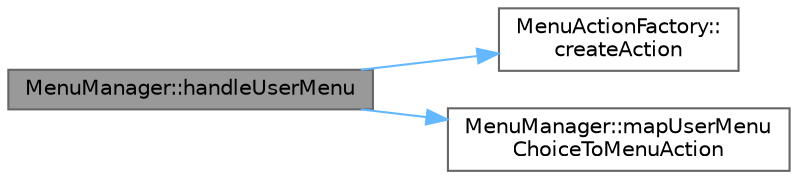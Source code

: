 digraph "MenuManager::handleUserMenu"
{
 // LATEX_PDF_SIZE
  bgcolor="transparent";
  edge [fontname=Helvetica,fontsize=10,labelfontname=Helvetica,labelfontsize=10];
  node [fontname=Helvetica,fontsize=10,shape=box,height=0.2,width=0.4];
  rankdir="LR";
  Node1 [id="Node000001",label="MenuManager::handleUserMenu",height=0.2,width=0.4,color="gray40", fillcolor="grey60", style="filled", fontcolor="black",tooltip="Phương thức xử lý menu của người dùng, hiển thị các lựa chọn và thực hiện hành động tương ứng."];
  Node1 -> Node2 [id="edge1_Node000001_Node000002",color="steelblue1",style="solid",tooltip=" "];
  Node2 [id="Node000002",label="MenuActionFactory::\lcreateAction",height=0.2,width=0.4,color="grey40", fillcolor="white", style="filled",URL="$class_menu_action_factory.html#a32ddbcab8fb1420b882b545589238006",tooltip="Phương thức tạo đối tượng hành động tương ứng với lựa chọn menu của người dùng."];
  Node1 -> Node3 [id="edge2_Node000001_Node000003",color="steelblue1",style="solid",tooltip=" "];
  Node3 [id="Node000003",label="MenuManager::mapUserMenu\lChoiceToMenuAction",height=0.2,width=0.4,color="grey40", fillcolor="white", style="filled",URL="$class_menu_manager.html#a8510d774e6baac60c985bbd8185aa1f3",tooltip="Phương thức ánh xạ lựa chọn menu của người dùng sang hành động tương ứng."];
}
